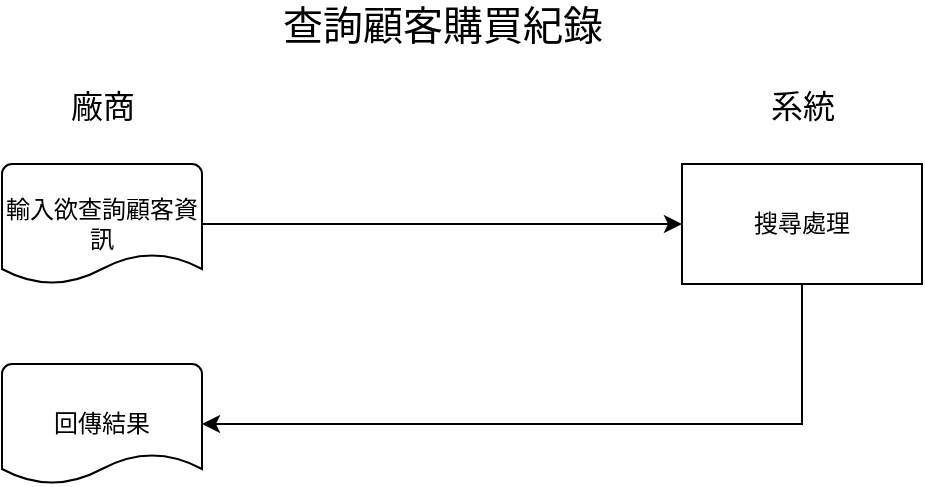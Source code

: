 <mxfile version="13.0.3" type="device"><diagram id="Vxm_XnckitL2kBPZK19x" name="第1頁"><mxGraphModel dx="1038" dy="607" grid="1" gridSize="10" guides="1" tooltips="1" connect="1" arrows="1" fold="1" page="1" pageScale="1" pageWidth="827" pageHeight="1169" math="0" shadow="0"><root><mxCell id="0"/><mxCell id="1" parent="0"/><mxCell id="FqAA1-x9qnG7XFCGIX_I-2" value="&lt;font style=&quot;font-size: 20px&quot;&gt;查詢顧客購買紀錄&lt;/font&gt;" style="text;html=1;align=center;verticalAlign=middle;resizable=0;points=[];autosize=1;" vertex="1" parent="1"><mxGeometry x="310" y="50" width="180" height="20" as="geometry"/></mxCell><mxCell id="FqAA1-x9qnG7XFCGIX_I-3" style="edgeStyle=orthogonalEdgeStyle;rounded=0;orthogonalLoop=1;jettySize=auto;html=1;exitX=1;exitY=0.5;exitDx=0;exitDy=0;exitPerimeter=0;entryX=0;entryY=0.5;entryDx=0;entryDy=0;" edge="1" parent="1" source="FqAA1-x9qnG7XFCGIX_I-4" target="FqAA1-x9qnG7XFCGIX_I-6"><mxGeometry relative="1" as="geometry"/></mxCell><mxCell id="FqAA1-x9qnG7XFCGIX_I-4" value="輸入欲查詢顧客資訊" style="strokeWidth=1;html=1;shape=mxgraph.flowchart.document2;whiteSpace=wrap;size=0.25;" vertex="1" parent="1"><mxGeometry x="180" y="130" width="100" height="60" as="geometry"/></mxCell><mxCell id="FqAA1-x9qnG7XFCGIX_I-5" style="edgeStyle=orthogonalEdgeStyle;rounded=0;orthogonalLoop=1;jettySize=auto;html=1;exitX=0.5;exitY=1;exitDx=0;exitDy=0;entryX=1;entryY=0.5;entryDx=0;entryDy=0;entryPerimeter=0;" edge="1" parent="1" source="FqAA1-x9qnG7XFCGIX_I-6" target="FqAA1-x9qnG7XFCGIX_I-9"><mxGeometry relative="1" as="geometry"/></mxCell><mxCell id="FqAA1-x9qnG7XFCGIX_I-6" value="搜尋處理" style="rounded=0;whiteSpace=wrap;html=1;strokeWidth=1;" vertex="1" parent="1"><mxGeometry x="520" y="130" width="120" height="60" as="geometry"/></mxCell><mxCell id="FqAA1-x9qnG7XFCGIX_I-7" value="&lt;font style=&quot;font-size: 16px&quot;&gt;廠商&lt;/font&gt;" style="text;html=1;align=center;verticalAlign=middle;resizable=0;points=[];autosize=1;" vertex="1" parent="1"><mxGeometry x="205" y="91" width="50" height="20" as="geometry"/></mxCell><mxCell id="FqAA1-x9qnG7XFCGIX_I-8" value="&lt;font style=&quot;font-size: 16px&quot;&gt;系統&lt;/font&gt;" style="text;html=1;align=center;verticalAlign=middle;resizable=0;points=[];autosize=1;" vertex="1" parent="1"><mxGeometry x="555" y="91" width="50" height="20" as="geometry"/></mxCell><mxCell id="FqAA1-x9qnG7XFCGIX_I-9" value="回傳結果" style="strokeWidth=1;html=1;shape=mxgraph.flowchart.document2;whiteSpace=wrap;size=0.25;" vertex="1" parent="1"><mxGeometry x="180" y="230" width="100" height="60" as="geometry"/></mxCell></root></mxGraphModel></diagram></mxfile>